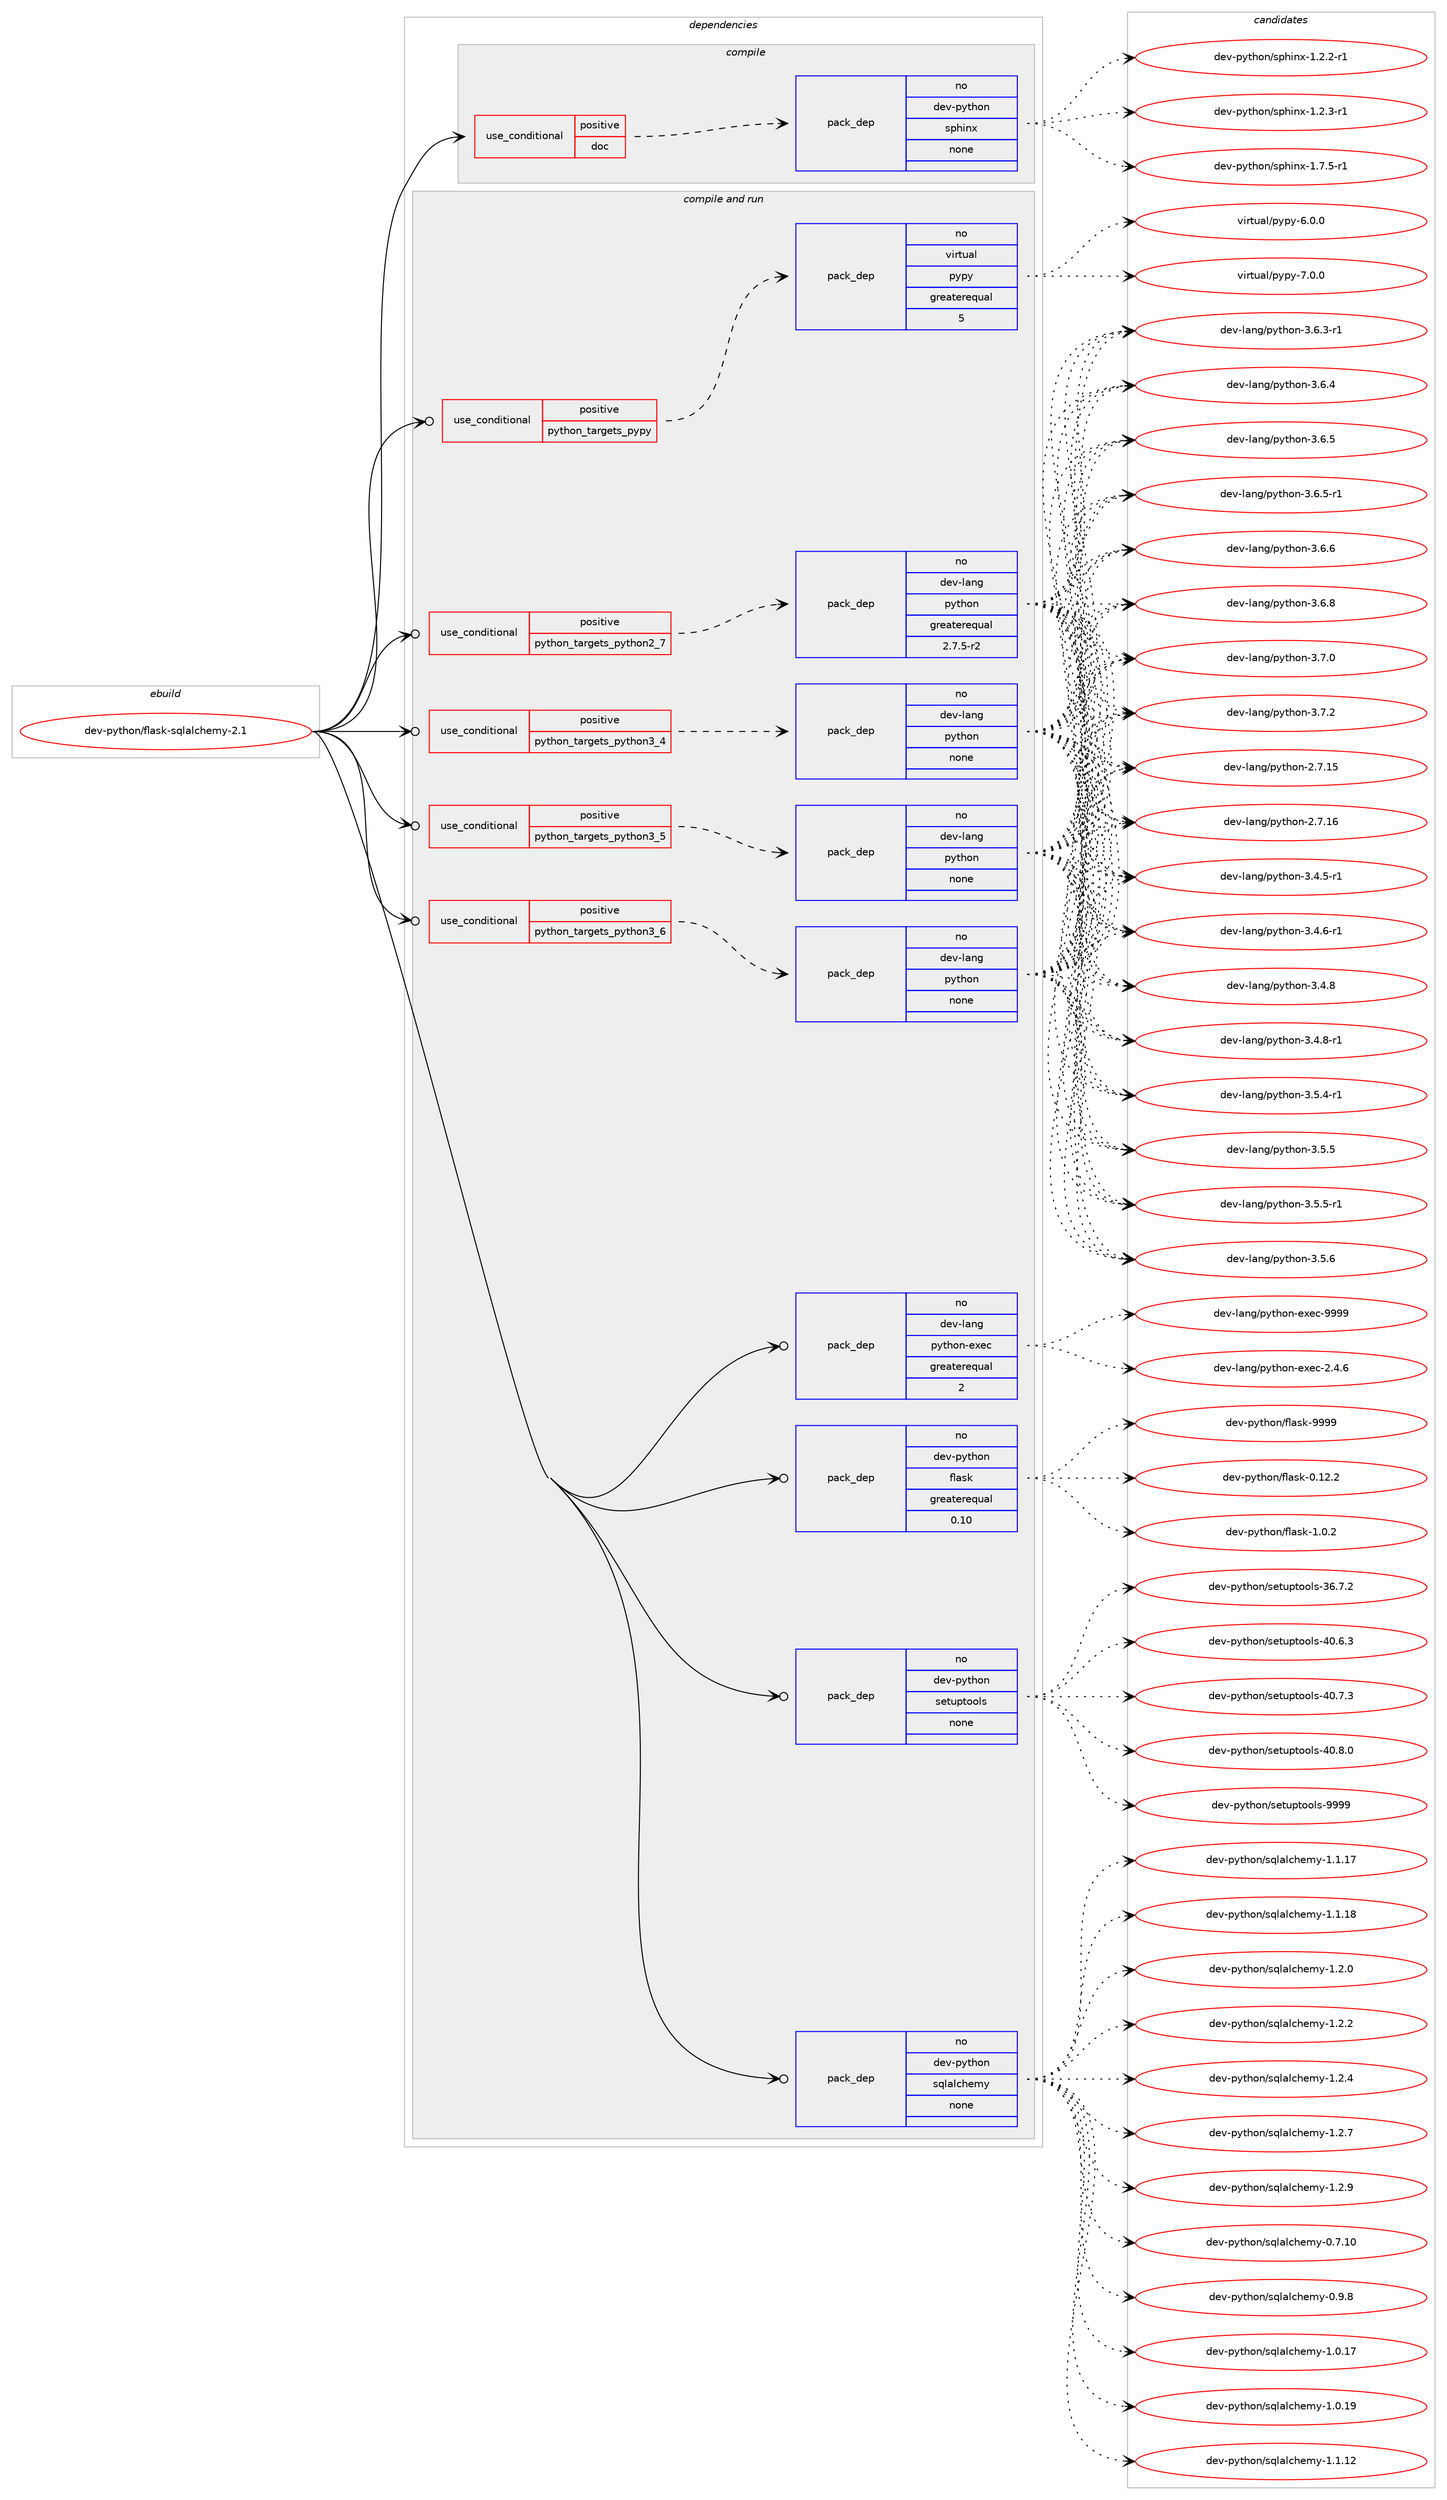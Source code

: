 digraph prolog {

# *************
# Graph options
# *************

newrank=true;
concentrate=true;
compound=true;
graph [rankdir=LR,fontname=Helvetica,fontsize=10,ranksep=1.5];#, ranksep=2.5, nodesep=0.2];
edge  [arrowhead=vee];
node  [fontname=Helvetica,fontsize=10];

# **********
# The ebuild
# **********

subgraph cluster_leftcol {
color=gray;
rank=same;
label=<<i>ebuild</i>>;
id [label="dev-python/flask-sqlalchemy-2.1", color=red, width=4, href="../dev-python/flask-sqlalchemy-2.1.svg"];
}

# ****************
# The dependencies
# ****************

subgraph cluster_midcol {
color=gray;
label=<<i>dependencies</i>>;
subgraph cluster_compile {
fillcolor="#eeeeee";
style=filled;
label=<<i>compile</i>>;
subgraph cond374552 {
dependency1410005 [label=<<TABLE BORDER="0" CELLBORDER="1" CELLSPACING="0" CELLPADDING="4"><TR><TD ROWSPAN="3" CELLPADDING="10">use_conditional</TD></TR><TR><TD>positive</TD></TR><TR><TD>doc</TD></TR></TABLE>>, shape=none, color=red];
subgraph pack1012194 {
dependency1410006 [label=<<TABLE BORDER="0" CELLBORDER="1" CELLSPACING="0" CELLPADDING="4" WIDTH="220"><TR><TD ROWSPAN="6" CELLPADDING="30">pack_dep</TD></TR><TR><TD WIDTH="110">no</TD></TR><TR><TD>dev-python</TD></TR><TR><TD>sphinx</TD></TR><TR><TD>none</TD></TR><TR><TD></TD></TR></TABLE>>, shape=none, color=blue];
}
dependency1410005:e -> dependency1410006:w [weight=20,style="dashed",arrowhead="vee"];
}
id:e -> dependency1410005:w [weight=20,style="solid",arrowhead="vee"];
}
subgraph cluster_compileandrun {
fillcolor="#eeeeee";
style=filled;
label=<<i>compile and run</i>>;
subgraph cond374553 {
dependency1410007 [label=<<TABLE BORDER="0" CELLBORDER="1" CELLSPACING="0" CELLPADDING="4"><TR><TD ROWSPAN="3" CELLPADDING="10">use_conditional</TD></TR><TR><TD>positive</TD></TR><TR><TD>python_targets_pypy</TD></TR></TABLE>>, shape=none, color=red];
subgraph pack1012195 {
dependency1410008 [label=<<TABLE BORDER="0" CELLBORDER="1" CELLSPACING="0" CELLPADDING="4" WIDTH="220"><TR><TD ROWSPAN="6" CELLPADDING="30">pack_dep</TD></TR><TR><TD WIDTH="110">no</TD></TR><TR><TD>virtual</TD></TR><TR><TD>pypy</TD></TR><TR><TD>greaterequal</TD></TR><TR><TD>5</TD></TR></TABLE>>, shape=none, color=blue];
}
dependency1410007:e -> dependency1410008:w [weight=20,style="dashed",arrowhead="vee"];
}
id:e -> dependency1410007:w [weight=20,style="solid",arrowhead="odotvee"];
subgraph cond374554 {
dependency1410009 [label=<<TABLE BORDER="0" CELLBORDER="1" CELLSPACING="0" CELLPADDING="4"><TR><TD ROWSPAN="3" CELLPADDING="10">use_conditional</TD></TR><TR><TD>positive</TD></TR><TR><TD>python_targets_python2_7</TD></TR></TABLE>>, shape=none, color=red];
subgraph pack1012196 {
dependency1410010 [label=<<TABLE BORDER="0" CELLBORDER="1" CELLSPACING="0" CELLPADDING="4" WIDTH="220"><TR><TD ROWSPAN="6" CELLPADDING="30">pack_dep</TD></TR><TR><TD WIDTH="110">no</TD></TR><TR><TD>dev-lang</TD></TR><TR><TD>python</TD></TR><TR><TD>greaterequal</TD></TR><TR><TD>2.7.5-r2</TD></TR></TABLE>>, shape=none, color=blue];
}
dependency1410009:e -> dependency1410010:w [weight=20,style="dashed",arrowhead="vee"];
}
id:e -> dependency1410009:w [weight=20,style="solid",arrowhead="odotvee"];
subgraph cond374555 {
dependency1410011 [label=<<TABLE BORDER="0" CELLBORDER="1" CELLSPACING="0" CELLPADDING="4"><TR><TD ROWSPAN="3" CELLPADDING="10">use_conditional</TD></TR><TR><TD>positive</TD></TR><TR><TD>python_targets_python3_4</TD></TR></TABLE>>, shape=none, color=red];
subgraph pack1012197 {
dependency1410012 [label=<<TABLE BORDER="0" CELLBORDER="1" CELLSPACING="0" CELLPADDING="4" WIDTH="220"><TR><TD ROWSPAN="6" CELLPADDING="30">pack_dep</TD></TR><TR><TD WIDTH="110">no</TD></TR><TR><TD>dev-lang</TD></TR><TR><TD>python</TD></TR><TR><TD>none</TD></TR><TR><TD></TD></TR></TABLE>>, shape=none, color=blue];
}
dependency1410011:e -> dependency1410012:w [weight=20,style="dashed",arrowhead="vee"];
}
id:e -> dependency1410011:w [weight=20,style="solid",arrowhead="odotvee"];
subgraph cond374556 {
dependency1410013 [label=<<TABLE BORDER="0" CELLBORDER="1" CELLSPACING="0" CELLPADDING="4"><TR><TD ROWSPAN="3" CELLPADDING="10">use_conditional</TD></TR><TR><TD>positive</TD></TR><TR><TD>python_targets_python3_5</TD></TR></TABLE>>, shape=none, color=red];
subgraph pack1012198 {
dependency1410014 [label=<<TABLE BORDER="0" CELLBORDER="1" CELLSPACING="0" CELLPADDING="4" WIDTH="220"><TR><TD ROWSPAN="6" CELLPADDING="30">pack_dep</TD></TR><TR><TD WIDTH="110">no</TD></TR><TR><TD>dev-lang</TD></TR><TR><TD>python</TD></TR><TR><TD>none</TD></TR><TR><TD></TD></TR></TABLE>>, shape=none, color=blue];
}
dependency1410013:e -> dependency1410014:w [weight=20,style="dashed",arrowhead="vee"];
}
id:e -> dependency1410013:w [weight=20,style="solid",arrowhead="odotvee"];
subgraph cond374557 {
dependency1410015 [label=<<TABLE BORDER="0" CELLBORDER="1" CELLSPACING="0" CELLPADDING="4"><TR><TD ROWSPAN="3" CELLPADDING="10">use_conditional</TD></TR><TR><TD>positive</TD></TR><TR><TD>python_targets_python3_6</TD></TR></TABLE>>, shape=none, color=red];
subgraph pack1012199 {
dependency1410016 [label=<<TABLE BORDER="0" CELLBORDER="1" CELLSPACING="0" CELLPADDING="4" WIDTH="220"><TR><TD ROWSPAN="6" CELLPADDING="30">pack_dep</TD></TR><TR><TD WIDTH="110">no</TD></TR><TR><TD>dev-lang</TD></TR><TR><TD>python</TD></TR><TR><TD>none</TD></TR><TR><TD></TD></TR></TABLE>>, shape=none, color=blue];
}
dependency1410015:e -> dependency1410016:w [weight=20,style="dashed",arrowhead="vee"];
}
id:e -> dependency1410015:w [weight=20,style="solid",arrowhead="odotvee"];
subgraph pack1012200 {
dependency1410017 [label=<<TABLE BORDER="0" CELLBORDER="1" CELLSPACING="0" CELLPADDING="4" WIDTH="220"><TR><TD ROWSPAN="6" CELLPADDING="30">pack_dep</TD></TR><TR><TD WIDTH="110">no</TD></TR><TR><TD>dev-lang</TD></TR><TR><TD>python-exec</TD></TR><TR><TD>greaterequal</TD></TR><TR><TD>2</TD></TR></TABLE>>, shape=none, color=blue];
}
id:e -> dependency1410017:w [weight=20,style="solid",arrowhead="odotvee"];
subgraph pack1012201 {
dependency1410018 [label=<<TABLE BORDER="0" CELLBORDER="1" CELLSPACING="0" CELLPADDING="4" WIDTH="220"><TR><TD ROWSPAN="6" CELLPADDING="30">pack_dep</TD></TR><TR><TD WIDTH="110">no</TD></TR><TR><TD>dev-python</TD></TR><TR><TD>flask</TD></TR><TR><TD>greaterequal</TD></TR><TR><TD>0.10</TD></TR></TABLE>>, shape=none, color=blue];
}
id:e -> dependency1410018:w [weight=20,style="solid",arrowhead="odotvee"];
subgraph pack1012202 {
dependency1410019 [label=<<TABLE BORDER="0" CELLBORDER="1" CELLSPACING="0" CELLPADDING="4" WIDTH="220"><TR><TD ROWSPAN="6" CELLPADDING="30">pack_dep</TD></TR><TR><TD WIDTH="110">no</TD></TR><TR><TD>dev-python</TD></TR><TR><TD>setuptools</TD></TR><TR><TD>none</TD></TR><TR><TD></TD></TR></TABLE>>, shape=none, color=blue];
}
id:e -> dependency1410019:w [weight=20,style="solid",arrowhead="odotvee"];
subgraph pack1012203 {
dependency1410020 [label=<<TABLE BORDER="0" CELLBORDER="1" CELLSPACING="0" CELLPADDING="4" WIDTH="220"><TR><TD ROWSPAN="6" CELLPADDING="30">pack_dep</TD></TR><TR><TD WIDTH="110">no</TD></TR><TR><TD>dev-python</TD></TR><TR><TD>sqlalchemy</TD></TR><TR><TD>none</TD></TR><TR><TD></TD></TR></TABLE>>, shape=none, color=blue];
}
id:e -> dependency1410020:w [weight=20,style="solid",arrowhead="odotvee"];
}
subgraph cluster_run {
fillcolor="#eeeeee";
style=filled;
label=<<i>run</i>>;
}
}

# **************
# The candidates
# **************

subgraph cluster_choices {
rank=same;
color=gray;
label=<<i>candidates</i>>;

subgraph choice1012194 {
color=black;
nodesep=1;
choice10010111845112121116104111110471151121041051101204549465046504511449 [label="dev-python/sphinx-1.2.2-r1", color=red, width=4,href="../dev-python/sphinx-1.2.2-r1.svg"];
choice10010111845112121116104111110471151121041051101204549465046514511449 [label="dev-python/sphinx-1.2.3-r1", color=red, width=4,href="../dev-python/sphinx-1.2.3-r1.svg"];
choice10010111845112121116104111110471151121041051101204549465546534511449 [label="dev-python/sphinx-1.7.5-r1", color=red, width=4,href="../dev-python/sphinx-1.7.5-r1.svg"];
dependency1410006:e -> choice10010111845112121116104111110471151121041051101204549465046504511449:w [style=dotted,weight="100"];
dependency1410006:e -> choice10010111845112121116104111110471151121041051101204549465046514511449:w [style=dotted,weight="100"];
dependency1410006:e -> choice10010111845112121116104111110471151121041051101204549465546534511449:w [style=dotted,weight="100"];
}
subgraph choice1012195 {
color=black;
nodesep=1;
choice1181051141161179710847112121112121455446484648 [label="virtual/pypy-6.0.0", color=red, width=4,href="../virtual/pypy-6.0.0.svg"];
choice1181051141161179710847112121112121455546484648 [label="virtual/pypy-7.0.0", color=red, width=4,href="../virtual/pypy-7.0.0.svg"];
dependency1410008:e -> choice1181051141161179710847112121112121455446484648:w [style=dotted,weight="100"];
dependency1410008:e -> choice1181051141161179710847112121112121455546484648:w [style=dotted,weight="100"];
}
subgraph choice1012196 {
color=black;
nodesep=1;
choice10010111845108971101034711212111610411111045504655464953 [label="dev-lang/python-2.7.15", color=red, width=4,href="../dev-lang/python-2.7.15.svg"];
choice10010111845108971101034711212111610411111045504655464954 [label="dev-lang/python-2.7.16", color=red, width=4,href="../dev-lang/python-2.7.16.svg"];
choice1001011184510897110103471121211161041111104551465246534511449 [label="dev-lang/python-3.4.5-r1", color=red, width=4,href="../dev-lang/python-3.4.5-r1.svg"];
choice1001011184510897110103471121211161041111104551465246544511449 [label="dev-lang/python-3.4.6-r1", color=red, width=4,href="../dev-lang/python-3.4.6-r1.svg"];
choice100101118451089711010347112121116104111110455146524656 [label="dev-lang/python-3.4.8", color=red, width=4,href="../dev-lang/python-3.4.8.svg"];
choice1001011184510897110103471121211161041111104551465246564511449 [label="dev-lang/python-3.4.8-r1", color=red, width=4,href="../dev-lang/python-3.4.8-r1.svg"];
choice1001011184510897110103471121211161041111104551465346524511449 [label="dev-lang/python-3.5.4-r1", color=red, width=4,href="../dev-lang/python-3.5.4-r1.svg"];
choice100101118451089711010347112121116104111110455146534653 [label="dev-lang/python-3.5.5", color=red, width=4,href="../dev-lang/python-3.5.5.svg"];
choice1001011184510897110103471121211161041111104551465346534511449 [label="dev-lang/python-3.5.5-r1", color=red, width=4,href="../dev-lang/python-3.5.5-r1.svg"];
choice100101118451089711010347112121116104111110455146534654 [label="dev-lang/python-3.5.6", color=red, width=4,href="../dev-lang/python-3.5.6.svg"];
choice1001011184510897110103471121211161041111104551465446514511449 [label="dev-lang/python-3.6.3-r1", color=red, width=4,href="../dev-lang/python-3.6.3-r1.svg"];
choice100101118451089711010347112121116104111110455146544652 [label="dev-lang/python-3.6.4", color=red, width=4,href="../dev-lang/python-3.6.4.svg"];
choice100101118451089711010347112121116104111110455146544653 [label="dev-lang/python-3.6.5", color=red, width=4,href="../dev-lang/python-3.6.5.svg"];
choice1001011184510897110103471121211161041111104551465446534511449 [label="dev-lang/python-3.6.5-r1", color=red, width=4,href="../dev-lang/python-3.6.5-r1.svg"];
choice100101118451089711010347112121116104111110455146544654 [label="dev-lang/python-3.6.6", color=red, width=4,href="../dev-lang/python-3.6.6.svg"];
choice100101118451089711010347112121116104111110455146544656 [label="dev-lang/python-3.6.8", color=red, width=4,href="../dev-lang/python-3.6.8.svg"];
choice100101118451089711010347112121116104111110455146554648 [label="dev-lang/python-3.7.0", color=red, width=4,href="../dev-lang/python-3.7.0.svg"];
choice100101118451089711010347112121116104111110455146554650 [label="dev-lang/python-3.7.2", color=red, width=4,href="../dev-lang/python-3.7.2.svg"];
dependency1410010:e -> choice10010111845108971101034711212111610411111045504655464953:w [style=dotted,weight="100"];
dependency1410010:e -> choice10010111845108971101034711212111610411111045504655464954:w [style=dotted,weight="100"];
dependency1410010:e -> choice1001011184510897110103471121211161041111104551465246534511449:w [style=dotted,weight="100"];
dependency1410010:e -> choice1001011184510897110103471121211161041111104551465246544511449:w [style=dotted,weight="100"];
dependency1410010:e -> choice100101118451089711010347112121116104111110455146524656:w [style=dotted,weight="100"];
dependency1410010:e -> choice1001011184510897110103471121211161041111104551465246564511449:w [style=dotted,weight="100"];
dependency1410010:e -> choice1001011184510897110103471121211161041111104551465346524511449:w [style=dotted,weight="100"];
dependency1410010:e -> choice100101118451089711010347112121116104111110455146534653:w [style=dotted,weight="100"];
dependency1410010:e -> choice1001011184510897110103471121211161041111104551465346534511449:w [style=dotted,weight="100"];
dependency1410010:e -> choice100101118451089711010347112121116104111110455146534654:w [style=dotted,weight="100"];
dependency1410010:e -> choice1001011184510897110103471121211161041111104551465446514511449:w [style=dotted,weight="100"];
dependency1410010:e -> choice100101118451089711010347112121116104111110455146544652:w [style=dotted,weight="100"];
dependency1410010:e -> choice100101118451089711010347112121116104111110455146544653:w [style=dotted,weight="100"];
dependency1410010:e -> choice1001011184510897110103471121211161041111104551465446534511449:w [style=dotted,weight="100"];
dependency1410010:e -> choice100101118451089711010347112121116104111110455146544654:w [style=dotted,weight="100"];
dependency1410010:e -> choice100101118451089711010347112121116104111110455146544656:w [style=dotted,weight="100"];
dependency1410010:e -> choice100101118451089711010347112121116104111110455146554648:w [style=dotted,weight="100"];
dependency1410010:e -> choice100101118451089711010347112121116104111110455146554650:w [style=dotted,weight="100"];
}
subgraph choice1012197 {
color=black;
nodesep=1;
choice10010111845108971101034711212111610411111045504655464953 [label="dev-lang/python-2.7.15", color=red, width=4,href="../dev-lang/python-2.7.15.svg"];
choice10010111845108971101034711212111610411111045504655464954 [label="dev-lang/python-2.7.16", color=red, width=4,href="../dev-lang/python-2.7.16.svg"];
choice1001011184510897110103471121211161041111104551465246534511449 [label="dev-lang/python-3.4.5-r1", color=red, width=4,href="../dev-lang/python-3.4.5-r1.svg"];
choice1001011184510897110103471121211161041111104551465246544511449 [label="dev-lang/python-3.4.6-r1", color=red, width=4,href="../dev-lang/python-3.4.6-r1.svg"];
choice100101118451089711010347112121116104111110455146524656 [label="dev-lang/python-3.4.8", color=red, width=4,href="../dev-lang/python-3.4.8.svg"];
choice1001011184510897110103471121211161041111104551465246564511449 [label="dev-lang/python-3.4.8-r1", color=red, width=4,href="../dev-lang/python-3.4.8-r1.svg"];
choice1001011184510897110103471121211161041111104551465346524511449 [label="dev-lang/python-3.5.4-r1", color=red, width=4,href="../dev-lang/python-3.5.4-r1.svg"];
choice100101118451089711010347112121116104111110455146534653 [label="dev-lang/python-3.5.5", color=red, width=4,href="../dev-lang/python-3.5.5.svg"];
choice1001011184510897110103471121211161041111104551465346534511449 [label="dev-lang/python-3.5.5-r1", color=red, width=4,href="../dev-lang/python-3.5.5-r1.svg"];
choice100101118451089711010347112121116104111110455146534654 [label="dev-lang/python-3.5.6", color=red, width=4,href="../dev-lang/python-3.5.6.svg"];
choice1001011184510897110103471121211161041111104551465446514511449 [label="dev-lang/python-3.6.3-r1", color=red, width=4,href="../dev-lang/python-3.6.3-r1.svg"];
choice100101118451089711010347112121116104111110455146544652 [label="dev-lang/python-3.6.4", color=red, width=4,href="../dev-lang/python-3.6.4.svg"];
choice100101118451089711010347112121116104111110455146544653 [label="dev-lang/python-3.6.5", color=red, width=4,href="../dev-lang/python-3.6.5.svg"];
choice1001011184510897110103471121211161041111104551465446534511449 [label="dev-lang/python-3.6.5-r1", color=red, width=4,href="../dev-lang/python-3.6.5-r1.svg"];
choice100101118451089711010347112121116104111110455146544654 [label="dev-lang/python-3.6.6", color=red, width=4,href="../dev-lang/python-3.6.6.svg"];
choice100101118451089711010347112121116104111110455146544656 [label="dev-lang/python-3.6.8", color=red, width=4,href="../dev-lang/python-3.6.8.svg"];
choice100101118451089711010347112121116104111110455146554648 [label="dev-lang/python-3.7.0", color=red, width=4,href="../dev-lang/python-3.7.0.svg"];
choice100101118451089711010347112121116104111110455146554650 [label="dev-lang/python-3.7.2", color=red, width=4,href="../dev-lang/python-3.7.2.svg"];
dependency1410012:e -> choice10010111845108971101034711212111610411111045504655464953:w [style=dotted,weight="100"];
dependency1410012:e -> choice10010111845108971101034711212111610411111045504655464954:w [style=dotted,weight="100"];
dependency1410012:e -> choice1001011184510897110103471121211161041111104551465246534511449:w [style=dotted,weight="100"];
dependency1410012:e -> choice1001011184510897110103471121211161041111104551465246544511449:w [style=dotted,weight="100"];
dependency1410012:e -> choice100101118451089711010347112121116104111110455146524656:w [style=dotted,weight="100"];
dependency1410012:e -> choice1001011184510897110103471121211161041111104551465246564511449:w [style=dotted,weight="100"];
dependency1410012:e -> choice1001011184510897110103471121211161041111104551465346524511449:w [style=dotted,weight="100"];
dependency1410012:e -> choice100101118451089711010347112121116104111110455146534653:w [style=dotted,weight="100"];
dependency1410012:e -> choice1001011184510897110103471121211161041111104551465346534511449:w [style=dotted,weight="100"];
dependency1410012:e -> choice100101118451089711010347112121116104111110455146534654:w [style=dotted,weight="100"];
dependency1410012:e -> choice1001011184510897110103471121211161041111104551465446514511449:w [style=dotted,weight="100"];
dependency1410012:e -> choice100101118451089711010347112121116104111110455146544652:w [style=dotted,weight="100"];
dependency1410012:e -> choice100101118451089711010347112121116104111110455146544653:w [style=dotted,weight="100"];
dependency1410012:e -> choice1001011184510897110103471121211161041111104551465446534511449:w [style=dotted,weight="100"];
dependency1410012:e -> choice100101118451089711010347112121116104111110455146544654:w [style=dotted,weight="100"];
dependency1410012:e -> choice100101118451089711010347112121116104111110455146544656:w [style=dotted,weight="100"];
dependency1410012:e -> choice100101118451089711010347112121116104111110455146554648:w [style=dotted,weight="100"];
dependency1410012:e -> choice100101118451089711010347112121116104111110455146554650:w [style=dotted,weight="100"];
}
subgraph choice1012198 {
color=black;
nodesep=1;
choice10010111845108971101034711212111610411111045504655464953 [label="dev-lang/python-2.7.15", color=red, width=4,href="../dev-lang/python-2.7.15.svg"];
choice10010111845108971101034711212111610411111045504655464954 [label="dev-lang/python-2.7.16", color=red, width=4,href="../dev-lang/python-2.7.16.svg"];
choice1001011184510897110103471121211161041111104551465246534511449 [label="dev-lang/python-3.4.5-r1", color=red, width=4,href="../dev-lang/python-3.4.5-r1.svg"];
choice1001011184510897110103471121211161041111104551465246544511449 [label="dev-lang/python-3.4.6-r1", color=red, width=4,href="../dev-lang/python-3.4.6-r1.svg"];
choice100101118451089711010347112121116104111110455146524656 [label="dev-lang/python-3.4.8", color=red, width=4,href="../dev-lang/python-3.4.8.svg"];
choice1001011184510897110103471121211161041111104551465246564511449 [label="dev-lang/python-3.4.8-r1", color=red, width=4,href="../dev-lang/python-3.4.8-r1.svg"];
choice1001011184510897110103471121211161041111104551465346524511449 [label="dev-lang/python-3.5.4-r1", color=red, width=4,href="../dev-lang/python-3.5.4-r1.svg"];
choice100101118451089711010347112121116104111110455146534653 [label="dev-lang/python-3.5.5", color=red, width=4,href="../dev-lang/python-3.5.5.svg"];
choice1001011184510897110103471121211161041111104551465346534511449 [label="dev-lang/python-3.5.5-r1", color=red, width=4,href="../dev-lang/python-3.5.5-r1.svg"];
choice100101118451089711010347112121116104111110455146534654 [label="dev-lang/python-3.5.6", color=red, width=4,href="../dev-lang/python-3.5.6.svg"];
choice1001011184510897110103471121211161041111104551465446514511449 [label="dev-lang/python-3.6.3-r1", color=red, width=4,href="../dev-lang/python-3.6.3-r1.svg"];
choice100101118451089711010347112121116104111110455146544652 [label="dev-lang/python-3.6.4", color=red, width=4,href="../dev-lang/python-3.6.4.svg"];
choice100101118451089711010347112121116104111110455146544653 [label="dev-lang/python-3.6.5", color=red, width=4,href="../dev-lang/python-3.6.5.svg"];
choice1001011184510897110103471121211161041111104551465446534511449 [label="dev-lang/python-3.6.5-r1", color=red, width=4,href="../dev-lang/python-3.6.5-r1.svg"];
choice100101118451089711010347112121116104111110455146544654 [label="dev-lang/python-3.6.6", color=red, width=4,href="../dev-lang/python-3.6.6.svg"];
choice100101118451089711010347112121116104111110455146544656 [label="dev-lang/python-3.6.8", color=red, width=4,href="../dev-lang/python-3.6.8.svg"];
choice100101118451089711010347112121116104111110455146554648 [label="dev-lang/python-3.7.0", color=red, width=4,href="../dev-lang/python-3.7.0.svg"];
choice100101118451089711010347112121116104111110455146554650 [label="dev-lang/python-3.7.2", color=red, width=4,href="../dev-lang/python-3.7.2.svg"];
dependency1410014:e -> choice10010111845108971101034711212111610411111045504655464953:w [style=dotted,weight="100"];
dependency1410014:e -> choice10010111845108971101034711212111610411111045504655464954:w [style=dotted,weight="100"];
dependency1410014:e -> choice1001011184510897110103471121211161041111104551465246534511449:w [style=dotted,weight="100"];
dependency1410014:e -> choice1001011184510897110103471121211161041111104551465246544511449:w [style=dotted,weight="100"];
dependency1410014:e -> choice100101118451089711010347112121116104111110455146524656:w [style=dotted,weight="100"];
dependency1410014:e -> choice1001011184510897110103471121211161041111104551465246564511449:w [style=dotted,weight="100"];
dependency1410014:e -> choice1001011184510897110103471121211161041111104551465346524511449:w [style=dotted,weight="100"];
dependency1410014:e -> choice100101118451089711010347112121116104111110455146534653:w [style=dotted,weight="100"];
dependency1410014:e -> choice1001011184510897110103471121211161041111104551465346534511449:w [style=dotted,weight="100"];
dependency1410014:e -> choice100101118451089711010347112121116104111110455146534654:w [style=dotted,weight="100"];
dependency1410014:e -> choice1001011184510897110103471121211161041111104551465446514511449:w [style=dotted,weight="100"];
dependency1410014:e -> choice100101118451089711010347112121116104111110455146544652:w [style=dotted,weight="100"];
dependency1410014:e -> choice100101118451089711010347112121116104111110455146544653:w [style=dotted,weight="100"];
dependency1410014:e -> choice1001011184510897110103471121211161041111104551465446534511449:w [style=dotted,weight="100"];
dependency1410014:e -> choice100101118451089711010347112121116104111110455146544654:w [style=dotted,weight="100"];
dependency1410014:e -> choice100101118451089711010347112121116104111110455146544656:w [style=dotted,weight="100"];
dependency1410014:e -> choice100101118451089711010347112121116104111110455146554648:w [style=dotted,weight="100"];
dependency1410014:e -> choice100101118451089711010347112121116104111110455146554650:w [style=dotted,weight="100"];
}
subgraph choice1012199 {
color=black;
nodesep=1;
choice10010111845108971101034711212111610411111045504655464953 [label="dev-lang/python-2.7.15", color=red, width=4,href="../dev-lang/python-2.7.15.svg"];
choice10010111845108971101034711212111610411111045504655464954 [label="dev-lang/python-2.7.16", color=red, width=4,href="../dev-lang/python-2.7.16.svg"];
choice1001011184510897110103471121211161041111104551465246534511449 [label="dev-lang/python-3.4.5-r1", color=red, width=4,href="../dev-lang/python-3.4.5-r1.svg"];
choice1001011184510897110103471121211161041111104551465246544511449 [label="dev-lang/python-3.4.6-r1", color=red, width=4,href="../dev-lang/python-3.4.6-r1.svg"];
choice100101118451089711010347112121116104111110455146524656 [label="dev-lang/python-3.4.8", color=red, width=4,href="../dev-lang/python-3.4.8.svg"];
choice1001011184510897110103471121211161041111104551465246564511449 [label="dev-lang/python-3.4.8-r1", color=red, width=4,href="../dev-lang/python-3.4.8-r1.svg"];
choice1001011184510897110103471121211161041111104551465346524511449 [label="dev-lang/python-3.5.4-r1", color=red, width=4,href="../dev-lang/python-3.5.4-r1.svg"];
choice100101118451089711010347112121116104111110455146534653 [label="dev-lang/python-3.5.5", color=red, width=4,href="../dev-lang/python-3.5.5.svg"];
choice1001011184510897110103471121211161041111104551465346534511449 [label="dev-lang/python-3.5.5-r1", color=red, width=4,href="../dev-lang/python-3.5.5-r1.svg"];
choice100101118451089711010347112121116104111110455146534654 [label="dev-lang/python-3.5.6", color=red, width=4,href="../dev-lang/python-3.5.6.svg"];
choice1001011184510897110103471121211161041111104551465446514511449 [label="dev-lang/python-3.6.3-r1", color=red, width=4,href="../dev-lang/python-3.6.3-r1.svg"];
choice100101118451089711010347112121116104111110455146544652 [label="dev-lang/python-3.6.4", color=red, width=4,href="../dev-lang/python-3.6.4.svg"];
choice100101118451089711010347112121116104111110455146544653 [label="dev-lang/python-3.6.5", color=red, width=4,href="../dev-lang/python-3.6.5.svg"];
choice1001011184510897110103471121211161041111104551465446534511449 [label="dev-lang/python-3.6.5-r1", color=red, width=4,href="../dev-lang/python-3.6.5-r1.svg"];
choice100101118451089711010347112121116104111110455146544654 [label="dev-lang/python-3.6.6", color=red, width=4,href="../dev-lang/python-3.6.6.svg"];
choice100101118451089711010347112121116104111110455146544656 [label="dev-lang/python-3.6.8", color=red, width=4,href="../dev-lang/python-3.6.8.svg"];
choice100101118451089711010347112121116104111110455146554648 [label="dev-lang/python-3.7.0", color=red, width=4,href="../dev-lang/python-3.7.0.svg"];
choice100101118451089711010347112121116104111110455146554650 [label="dev-lang/python-3.7.2", color=red, width=4,href="../dev-lang/python-3.7.2.svg"];
dependency1410016:e -> choice10010111845108971101034711212111610411111045504655464953:w [style=dotted,weight="100"];
dependency1410016:e -> choice10010111845108971101034711212111610411111045504655464954:w [style=dotted,weight="100"];
dependency1410016:e -> choice1001011184510897110103471121211161041111104551465246534511449:w [style=dotted,weight="100"];
dependency1410016:e -> choice1001011184510897110103471121211161041111104551465246544511449:w [style=dotted,weight="100"];
dependency1410016:e -> choice100101118451089711010347112121116104111110455146524656:w [style=dotted,weight="100"];
dependency1410016:e -> choice1001011184510897110103471121211161041111104551465246564511449:w [style=dotted,weight="100"];
dependency1410016:e -> choice1001011184510897110103471121211161041111104551465346524511449:w [style=dotted,weight="100"];
dependency1410016:e -> choice100101118451089711010347112121116104111110455146534653:w [style=dotted,weight="100"];
dependency1410016:e -> choice1001011184510897110103471121211161041111104551465346534511449:w [style=dotted,weight="100"];
dependency1410016:e -> choice100101118451089711010347112121116104111110455146534654:w [style=dotted,weight="100"];
dependency1410016:e -> choice1001011184510897110103471121211161041111104551465446514511449:w [style=dotted,weight="100"];
dependency1410016:e -> choice100101118451089711010347112121116104111110455146544652:w [style=dotted,weight="100"];
dependency1410016:e -> choice100101118451089711010347112121116104111110455146544653:w [style=dotted,weight="100"];
dependency1410016:e -> choice1001011184510897110103471121211161041111104551465446534511449:w [style=dotted,weight="100"];
dependency1410016:e -> choice100101118451089711010347112121116104111110455146544654:w [style=dotted,weight="100"];
dependency1410016:e -> choice100101118451089711010347112121116104111110455146544656:w [style=dotted,weight="100"];
dependency1410016:e -> choice100101118451089711010347112121116104111110455146554648:w [style=dotted,weight="100"];
dependency1410016:e -> choice100101118451089711010347112121116104111110455146554650:w [style=dotted,weight="100"];
}
subgraph choice1012200 {
color=black;
nodesep=1;
choice1001011184510897110103471121211161041111104510112010199455046524654 [label="dev-lang/python-exec-2.4.6", color=red, width=4,href="../dev-lang/python-exec-2.4.6.svg"];
choice10010111845108971101034711212111610411111045101120101994557575757 [label="dev-lang/python-exec-9999", color=red, width=4,href="../dev-lang/python-exec-9999.svg"];
dependency1410017:e -> choice1001011184510897110103471121211161041111104510112010199455046524654:w [style=dotted,weight="100"];
dependency1410017:e -> choice10010111845108971101034711212111610411111045101120101994557575757:w [style=dotted,weight="100"];
}
subgraph choice1012201 {
color=black;
nodesep=1;
choice10010111845112121116104111110471021089711510745484649504650 [label="dev-python/flask-0.12.2", color=red, width=4,href="../dev-python/flask-0.12.2.svg"];
choice100101118451121211161041111104710210897115107454946484650 [label="dev-python/flask-1.0.2", color=red, width=4,href="../dev-python/flask-1.0.2.svg"];
choice1001011184511212111610411111047102108971151074557575757 [label="dev-python/flask-9999", color=red, width=4,href="../dev-python/flask-9999.svg"];
dependency1410018:e -> choice10010111845112121116104111110471021089711510745484649504650:w [style=dotted,weight="100"];
dependency1410018:e -> choice100101118451121211161041111104710210897115107454946484650:w [style=dotted,weight="100"];
dependency1410018:e -> choice1001011184511212111610411111047102108971151074557575757:w [style=dotted,weight="100"];
}
subgraph choice1012202 {
color=black;
nodesep=1;
choice100101118451121211161041111104711510111611711211611111110811545515446554650 [label="dev-python/setuptools-36.7.2", color=red, width=4,href="../dev-python/setuptools-36.7.2.svg"];
choice100101118451121211161041111104711510111611711211611111110811545524846544651 [label="dev-python/setuptools-40.6.3", color=red, width=4,href="../dev-python/setuptools-40.6.3.svg"];
choice100101118451121211161041111104711510111611711211611111110811545524846554651 [label="dev-python/setuptools-40.7.3", color=red, width=4,href="../dev-python/setuptools-40.7.3.svg"];
choice100101118451121211161041111104711510111611711211611111110811545524846564648 [label="dev-python/setuptools-40.8.0", color=red, width=4,href="../dev-python/setuptools-40.8.0.svg"];
choice10010111845112121116104111110471151011161171121161111111081154557575757 [label="dev-python/setuptools-9999", color=red, width=4,href="../dev-python/setuptools-9999.svg"];
dependency1410019:e -> choice100101118451121211161041111104711510111611711211611111110811545515446554650:w [style=dotted,weight="100"];
dependency1410019:e -> choice100101118451121211161041111104711510111611711211611111110811545524846544651:w [style=dotted,weight="100"];
dependency1410019:e -> choice100101118451121211161041111104711510111611711211611111110811545524846554651:w [style=dotted,weight="100"];
dependency1410019:e -> choice100101118451121211161041111104711510111611711211611111110811545524846564648:w [style=dotted,weight="100"];
dependency1410019:e -> choice10010111845112121116104111110471151011161171121161111111081154557575757:w [style=dotted,weight="100"];
}
subgraph choice1012203 {
color=black;
nodesep=1;
choice1001011184511212111610411111047115113108971089910410110912145484655464948 [label="dev-python/sqlalchemy-0.7.10", color=red, width=4,href="../dev-python/sqlalchemy-0.7.10.svg"];
choice10010111845112121116104111110471151131089710899104101109121454846574656 [label="dev-python/sqlalchemy-0.9.8", color=red, width=4,href="../dev-python/sqlalchemy-0.9.8.svg"];
choice1001011184511212111610411111047115113108971089910410110912145494648464955 [label="dev-python/sqlalchemy-1.0.17", color=red, width=4,href="../dev-python/sqlalchemy-1.0.17.svg"];
choice1001011184511212111610411111047115113108971089910410110912145494648464957 [label="dev-python/sqlalchemy-1.0.19", color=red, width=4,href="../dev-python/sqlalchemy-1.0.19.svg"];
choice1001011184511212111610411111047115113108971089910410110912145494649464950 [label="dev-python/sqlalchemy-1.1.12", color=red, width=4,href="../dev-python/sqlalchemy-1.1.12.svg"];
choice1001011184511212111610411111047115113108971089910410110912145494649464955 [label="dev-python/sqlalchemy-1.1.17", color=red, width=4,href="../dev-python/sqlalchemy-1.1.17.svg"];
choice1001011184511212111610411111047115113108971089910410110912145494649464956 [label="dev-python/sqlalchemy-1.1.18", color=red, width=4,href="../dev-python/sqlalchemy-1.1.18.svg"];
choice10010111845112121116104111110471151131089710899104101109121454946504648 [label="dev-python/sqlalchemy-1.2.0", color=red, width=4,href="../dev-python/sqlalchemy-1.2.0.svg"];
choice10010111845112121116104111110471151131089710899104101109121454946504650 [label="dev-python/sqlalchemy-1.2.2", color=red, width=4,href="../dev-python/sqlalchemy-1.2.2.svg"];
choice10010111845112121116104111110471151131089710899104101109121454946504652 [label="dev-python/sqlalchemy-1.2.4", color=red, width=4,href="../dev-python/sqlalchemy-1.2.4.svg"];
choice10010111845112121116104111110471151131089710899104101109121454946504655 [label="dev-python/sqlalchemy-1.2.7", color=red, width=4,href="../dev-python/sqlalchemy-1.2.7.svg"];
choice10010111845112121116104111110471151131089710899104101109121454946504657 [label="dev-python/sqlalchemy-1.2.9", color=red, width=4,href="../dev-python/sqlalchemy-1.2.9.svg"];
dependency1410020:e -> choice1001011184511212111610411111047115113108971089910410110912145484655464948:w [style=dotted,weight="100"];
dependency1410020:e -> choice10010111845112121116104111110471151131089710899104101109121454846574656:w [style=dotted,weight="100"];
dependency1410020:e -> choice1001011184511212111610411111047115113108971089910410110912145494648464955:w [style=dotted,weight="100"];
dependency1410020:e -> choice1001011184511212111610411111047115113108971089910410110912145494648464957:w [style=dotted,weight="100"];
dependency1410020:e -> choice1001011184511212111610411111047115113108971089910410110912145494649464950:w [style=dotted,weight="100"];
dependency1410020:e -> choice1001011184511212111610411111047115113108971089910410110912145494649464955:w [style=dotted,weight="100"];
dependency1410020:e -> choice1001011184511212111610411111047115113108971089910410110912145494649464956:w [style=dotted,weight="100"];
dependency1410020:e -> choice10010111845112121116104111110471151131089710899104101109121454946504648:w [style=dotted,weight="100"];
dependency1410020:e -> choice10010111845112121116104111110471151131089710899104101109121454946504650:w [style=dotted,weight="100"];
dependency1410020:e -> choice10010111845112121116104111110471151131089710899104101109121454946504652:w [style=dotted,weight="100"];
dependency1410020:e -> choice10010111845112121116104111110471151131089710899104101109121454946504655:w [style=dotted,weight="100"];
dependency1410020:e -> choice10010111845112121116104111110471151131089710899104101109121454946504657:w [style=dotted,weight="100"];
}
}

}
